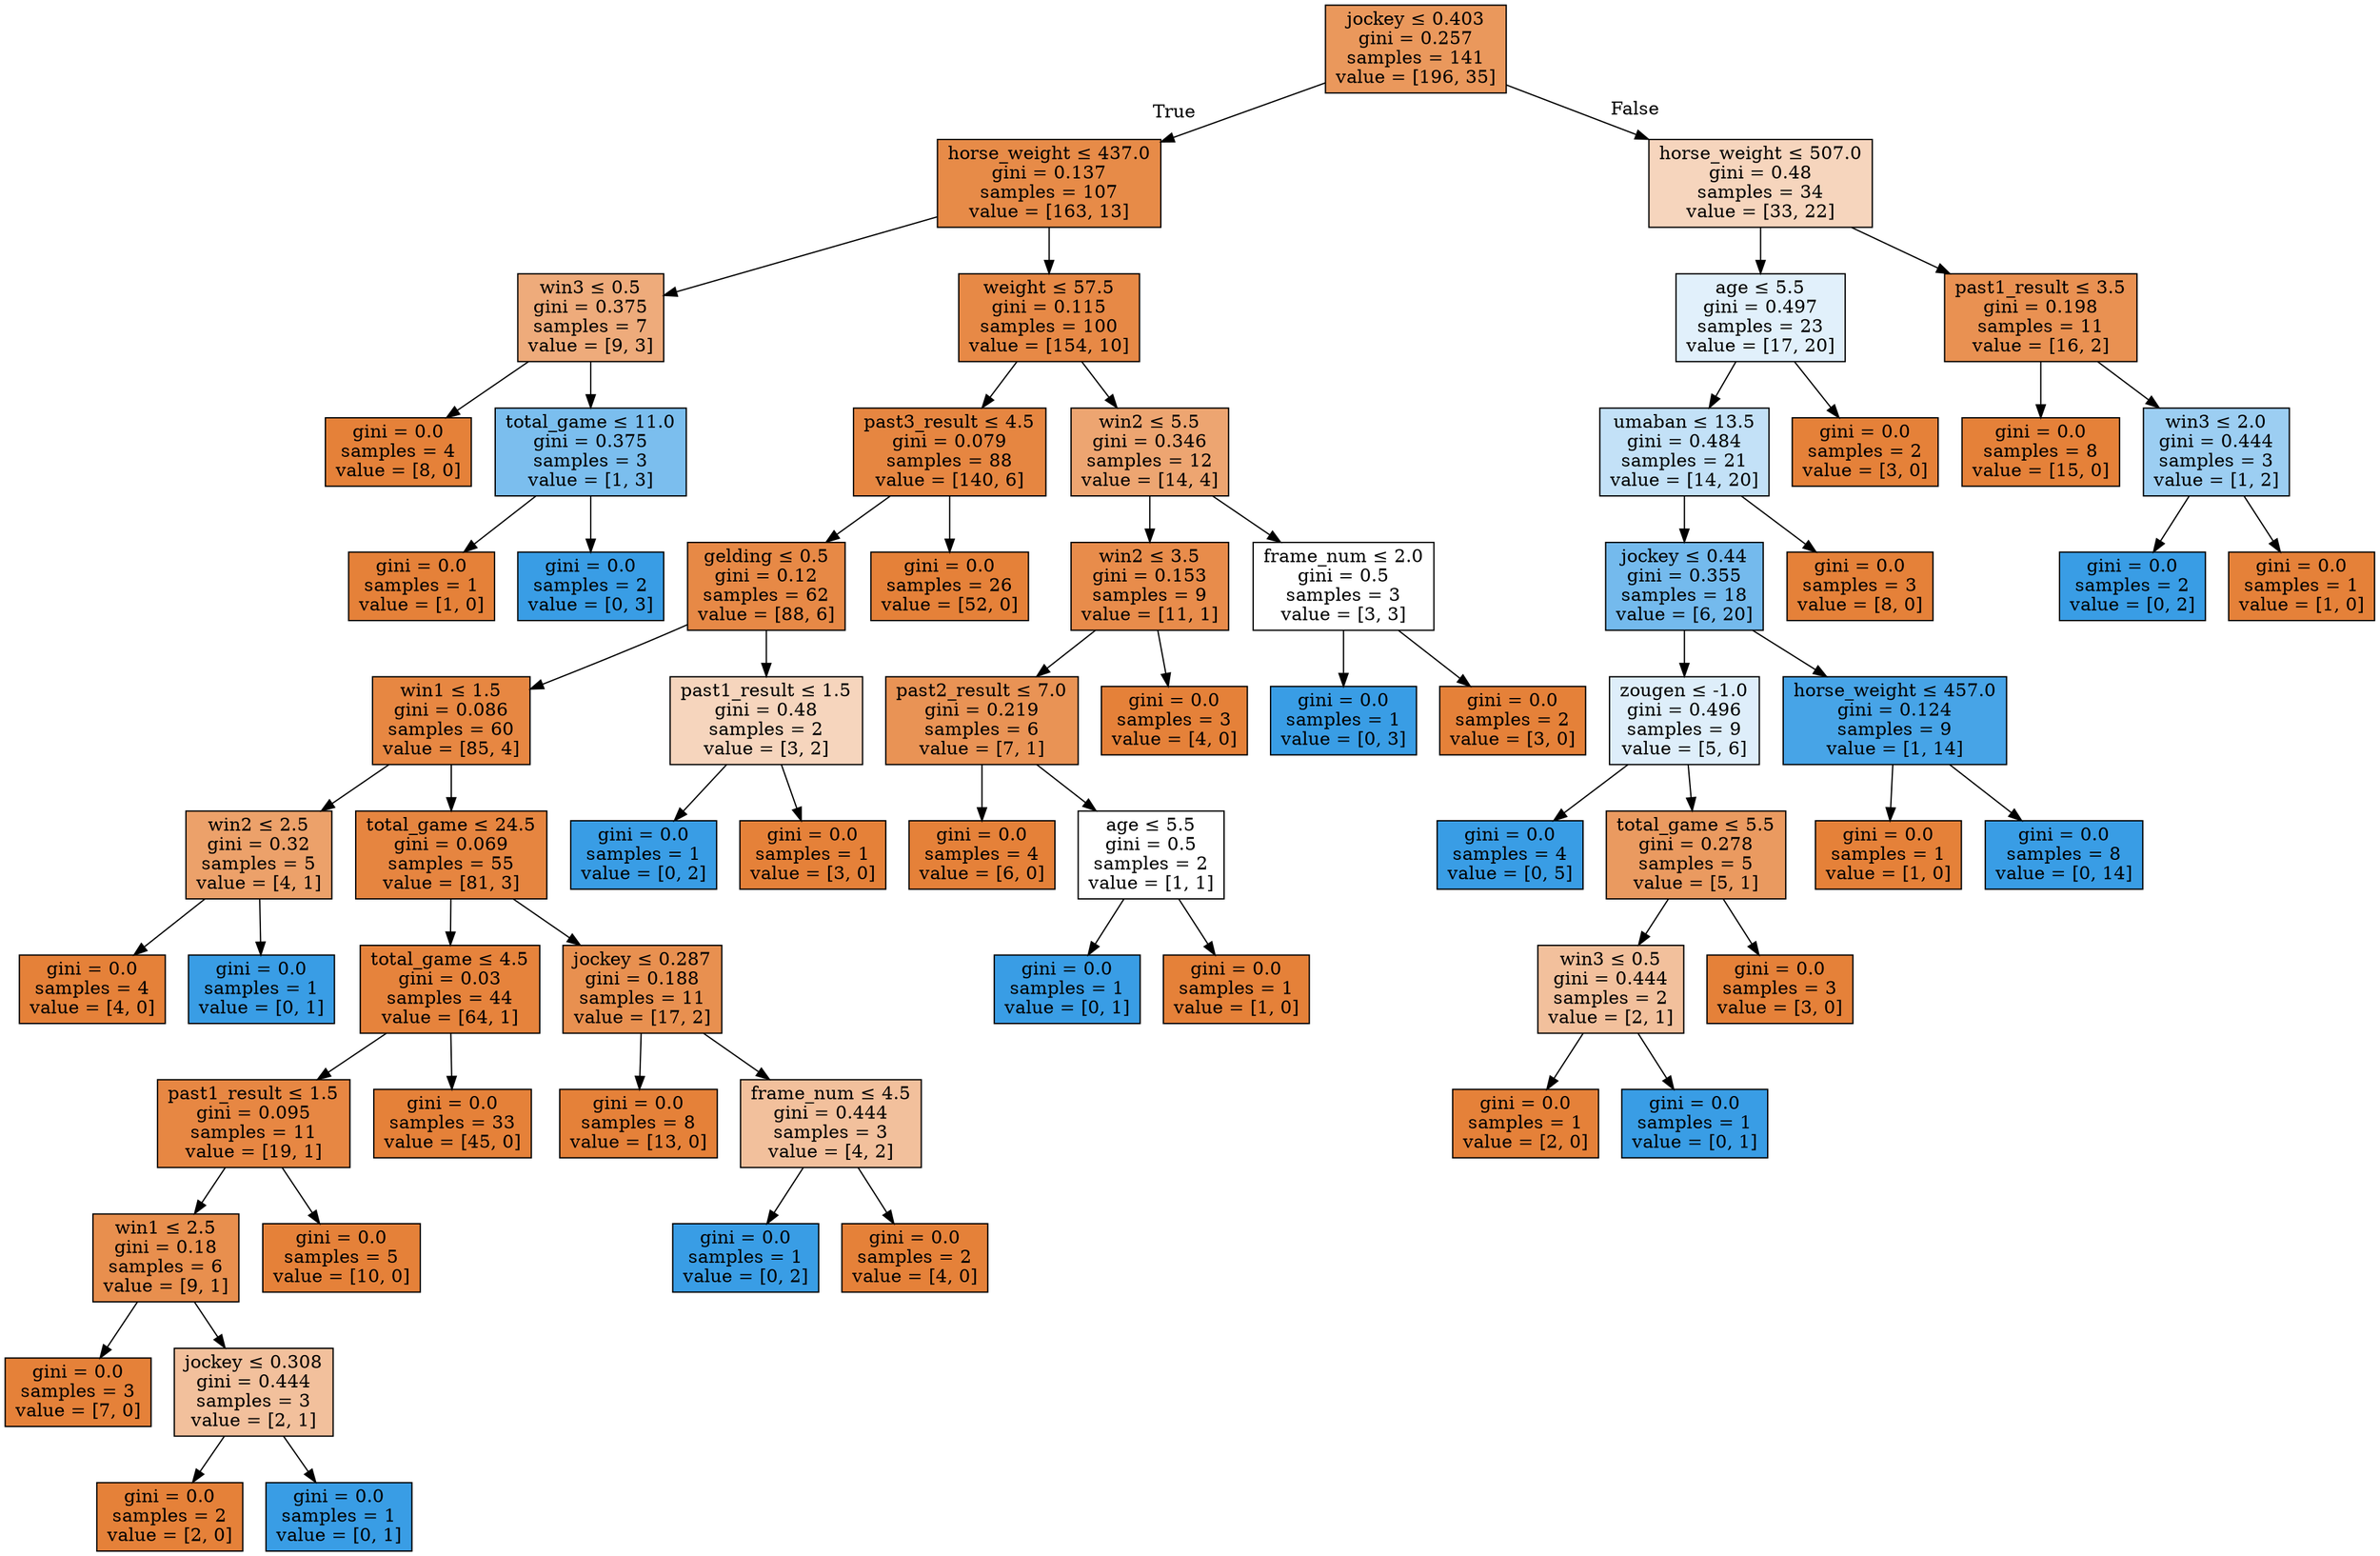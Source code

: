 digraph Tree {
node [shape=box, style="filled", color="black"] ;
0 [label=<jockey &le; 0.403<br/>gini = 0.257<br/>samples = 141<br/>value = [196, 35]>, fillcolor="#e58139d1"] ;
1 [label=<horse_weight &le; 437.0<br/>gini = 0.137<br/>samples = 107<br/>value = [163, 13]>, fillcolor="#e58139eb"] ;
0 -> 1 [labeldistance=2.5, labelangle=45, headlabel="True"] ;
2 [label=<win3 &le; 0.5<br/>gini = 0.375<br/>samples = 7<br/>value = [9, 3]>, fillcolor="#e58139aa"] ;
1 -> 2 ;
3 [label=<gini = 0.0<br/>samples = 4<br/>value = [8, 0]>, fillcolor="#e58139ff"] ;
2 -> 3 ;
4 [label=<total_game &le; 11.0<br/>gini = 0.375<br/>samples = 3<br/>value = [1, 3]>, fillcolor="#399de5aa"] ;
2 -> 4 ;
5 [label=<gini = 0.0<br/>samples = 1<br/>value = [1, 0]>, fillcolor="#e58139ff"] ;
4 -> 5 ;
6 [label=<gini = 0.0<br/>samples = 2<br/>value = [0, 3]>, fillcolor="#399de5ff"] ;
4 -> 6 ;
7 [label=<weight &le; 57.5<br/>gini = 0.115<br/>samples = 100<br/>value = [154, 10]>, fillcolor="#e58139ee"] ;
1 -> 7 ;
8 [label=<past3_result &le; 4.5<br/>gini = 0.079<br/>samples = 88<br/>value = [140, 6]>, fillcolor="#e58139f4"] ;
7 -> 8 ;
9 [label=<gelding &le; 0.5<br/>gini = 0.12<br/>samples = 62<br/>value = [88, 6]>, fillcolor="#e58139ee"] ;
8 -> 9 ;
10 [label=<win1 &le; 1.5<br/>gini = 0.086<br/>samples = 60<br/>value = [85, 4]>, fillcolor="#e58139f3"] ;
9 -> 10 ;
11 [label=<win2 &le; 2.5<br/>gini = 0.32<br/>samples = 5<br/>value = [4, 1]>, fillcolor="#e58139bf"] ;
10 -> 11 ;
12 [label=<gini = 0.0<br/>samples = 4<br/>value = [4, 0]>, fillcolor="#e58139ff"] ;
11 -> 12 ;
13 [label=<gini = 0.0<br/>samples = 1<br/>value = [0, 1]>, fillcolor="#399de5ff"] ;
11 -> 13 ;
14 [label=<total_game &le; 24.5<br/>gini = 0.069<br/>samples = 55<br/>value = [81, 3]>, fillcolor="#e58139f6"] ;
10 -> 14 ;
15 [label=<total_game &le; 4.5<br/>gini = 0.03<br/>samples = 44<br/>value = [64, 1]>, fillcolor="#e58139fb"] ;
14 -> 15 ;
16 [label=<past1_result &le; 1.5<br/>gini = 0.095<br/>samples = 11<br/>value = [19, 1]>, fillcolor="#e58139f2"] ;
15 -> 16 ;
17 [label=<win1 &le; 2.5<br/>gini = 0.18<br/>samples = 6<br/>value = [9, 1]>, fillcolor="#e58139e3"] ;
16 -> 17 ;
18 [label=<gini = 0.0<br/>samples = 3<br/>value = [7, 0]>, fillcolor="#e58139ff"] ;
17 -> 18 ;
19 [label=<jockey &le; 0.308<br/>gini = 0.444<br/>samples = 3<br/>value = [2, 1]>, fillcolor="#e581397f"] ;
17 -> 19 ;
20 [label=<gini = 0.0<br/>samples = 2<br/>value = [2, 0]>, fillcolor="#e58139ff"] ;
19 -> 20 ;
21 [label=<gini = 0.0<br/>samples = 1<br/>value = [0, 1]>, fillcolor="#399de5ff"] ;
19 -> 21 ;
22 [label=<gini = 0.0<br/>samples = 5<br/>value = [10, 0]>, fillcolor="#e58139ff"] ;
16 -> 22 ;
23 [label=<gini = 0.0<br/>samples = 33<br/>value = [45, 0]>, fillcolor="#e58139ff"] ;
15 -> 23 ;
24 [label=<jockey &le; 0.287<br/>gini = 0.188<br/>samples = 11<br/>value = [17, 2]>, fillcolor="#e58139e1"] ;
14 -> 24 ;
25 [label=<gini = 0.0<br/>samples = 8<br/>value = [13, 0]>, fillcolor="#e58139ff"] ;
24 -> 25 ;
26 [label=<frame_num &le; 4.5<br/>gini = 0.444<br/>samples = 3<br/>value = [4, 2]>, fillcolor="#e581397f"] ;
24 -> 26 ;
27 [label=<gini = 0.0<br/>samples = 1<br/>value = [0, 2]>, fillcolor="#399de5ff"] ;
26 -> 27 ;
28 [label=<gini = 0.0<br/>samples = 2<br/>value = [4, 0]>, fillcolor="#e58139ff"] ;
26 -> 28 ;
29 [label=<past1_result &le; 1.5<br/>gini = 0.48<br/>samples = 2<br/>value = [3, 2]>, fillcolor="#e5813955"] ;
9 -> 29 ;
30 [label=<gini = 0.0<br/>samples = 1<br/>value = [0, 2]>, fillcolor="#399de5ff"] ;
29 -> 30 ;
31 [label=<gini = 0.0<br/>samples = 1<br/>value = [3, 0]>, fillcolor="#e58139ff"] ;
29 -> 31 ;
32 [label=<gini = 0.0<br/>samples = 26<br/>value = [52, 0]>, fillcolor="#e58139ff"] ;
8 -> 32 ;
33 [label=<win2 &le; 5.5<br/>gini = 0.346<br/>samples = 12<br/>value = [14, 4]>, fillcolor="#e58139b6"] ;
7 -> 33 ;
34 [label=<win2 &le; 3.5<br/>gini = 0.153<br/>samples = 9<br/>value = [11, 1]>, fillcolor="#e58139e8"] ;
33 -> 34 ;
35 [label=<past2_result &le; 7.0<br/>gini = 0.219<br/>samples = 6<br/>value = [7, 1]>, fillcolor="#e58139db"] ;
34 -> 35 ;
36 [label=<gini = 0.0<br/>samples = 4<br/>value = [6, 0]>, fillcolor="#e58139ff"] ;
35 -> 36 ;
37 [label=<age &le; 5.5<br/>gini = 0.5<br/>samples = 2<br/>value = [1, 1]>, fillcolor="#e5813900"] ;
35 -> 37 ;
38 [label=<gini = 0.0<br/>samples = 1<br/>value = [0, 1]>, fillcolor="#399de5ff"] ;
37 -> 38 ;
39 [label=<gini = 0.0<br/>samples = 1<br/>value = [1, 0]>, fillcolor="#e58139ff"] ;
37 -> 39 ;
40 [label=<gini = 0.0<br/>samples = 3<br/>value = [4, 0]>, fillcolor="#e58139ff"] ;
34 -> 40 ;
41 [label=<frame_num &le; 2.0<br/>gini = 0.5<br/>samples = 3<br/>value = [3, 3]>, fillcolor="#e5813900"] ;
33 -> 41 ;
42 [label=<gini = 0.0<br/>samples = 1<br/>value = [0, 3]>, fillcolor="#399de5ff"] ;
41 -> 42 ;
43 [label=<gini = 0.0<br/>samples = 2<br/>value = [3, 0]>, fillcolor="#e58139ff"] ;
41 -> 43 ;
44 [label=<horse_weight &le; 507.0<br/>gini = 0.48<br/>samples = 34<br/>value = [33, 22]>, fillcolor="#e5813955"] ;
0 -> 44 [labeldistance=2.5, labelangle=-45, headlabel="False"] ;
45 [label=<age &le; 5.5<br/>gini = 0.497<br/>samples = 23<br/>value = [17, 20]>, fillcolor="#399de526"] ;
44 -> 45 ;
46 [label=<umaban &le; 13.5<br/>gini = 0.484<br/>samples = 21<br/>value = [14, 20]>, fillcolor="#399de54d"] ;
45 -> 46 ;
47 [label=<jockey &le; 0.44<br/>gini = 0.355<br/>samples = 18<br/>value = [6, 20]>, fillcolor="#399de5b3"] ;
46 -> 47 ;
48 [label=<zougen &le; -1.0<br/>gini = 0.496<br/>samples = 9<br/>value = [5, 6]>, fillcolor="#399de52a"] ;
47 -> 48 ;
49 [label=<gini = 0.0<br/>samples = 4<br/>value = [0, 5]>, fillcolor="#399de5ff"] ;
48 -> 49 ;
50 [label=<total_game &le; 5.5<br/>gini = 0.278<br/>samples = 5<br/>value = [5, 1]>, fillcolor="#e58139cc"] ;
48 -> 50 ;
51 [label=<win3 &le; 0.5<br/>gini = 0.444<br/>samples = 2<br/>value = [2, 1]>, fillcolor="#e581397f"] ;
50 -> 51 ;
52 [label=<gini = 0.0<br/>samples = 1<br/>value = [2, 0]>, fillcolor="#e58139ff"] ;
51 -> 52 ;
53 [label=<gini = 0.0<br/>samples = 1<br/>value = [0, 1]>, fillcolor="#399de5ff"] ;
51 -> 53 ;
54 [label=<gini = 0.0<br/>samples = 3<br/>value = [3, 0]>, fillcolor="#e58139ff"] ;
50 -> 54 ;
55 [label=<horse_weight &le; 457.0<br/>gini = 0.124<br/>samples = 9<br/>value = [1, 14]>, fillcolor="#399de5ed"] ;
47 -> 55 ;
56 [label=<gini = 0.0<br/>samples = 1<br/>value = [1, 0]>, fillcolor="#e58139ff"] ;
55 -> 56 ;
57 [label=<gini = 0.0<br/>samples = 8<br/>value = [0, 14]>, fillcolor="#399de5ff"] ;
55 -> 57 ;
58 [label=<gini = 0.0<br/>samples = 3<br/>value = [8, 0]>, fillcolor="#e58139ff"] ;
46 -> 58 ;
59 [label=<gini = 0.0<br/>samples = 2<br/>value = [3, 0]>, fillcolor="#e58139ff"] ;
45 -> 59 ;
60 [label=<past1_result &le; 3.5<br/>gini = 0.198<br/>samples = 11<br/>value = [16, 2]>, fillcolor="#e58139df"] ;
44 -> 60 ;
61 [label=<gini = 0.0<br/>samples = 8<br/>value = [15, 0]>, fillcolor="#e58139ff"] ;
60 -> 61 ;
62 [label=<win3 &le; 2.0<br/>gini = 0.444<br/>samples = 3<br/>value = [1, 2]>, fillcolor="#399de57f"] ;
60 -> 62 ;
63 [label=<gini = 0.0<br/>samples = 2<br/>value = [0, 2]>, fillcolor="#399de5ff"] ;
62 -> 63 ;
64 [label=<gini = 0.0<br/>samples = 1<br/>value = [1, 0]>, fillcolor="#e58139ff"] ;
62 -> 64 ;
}